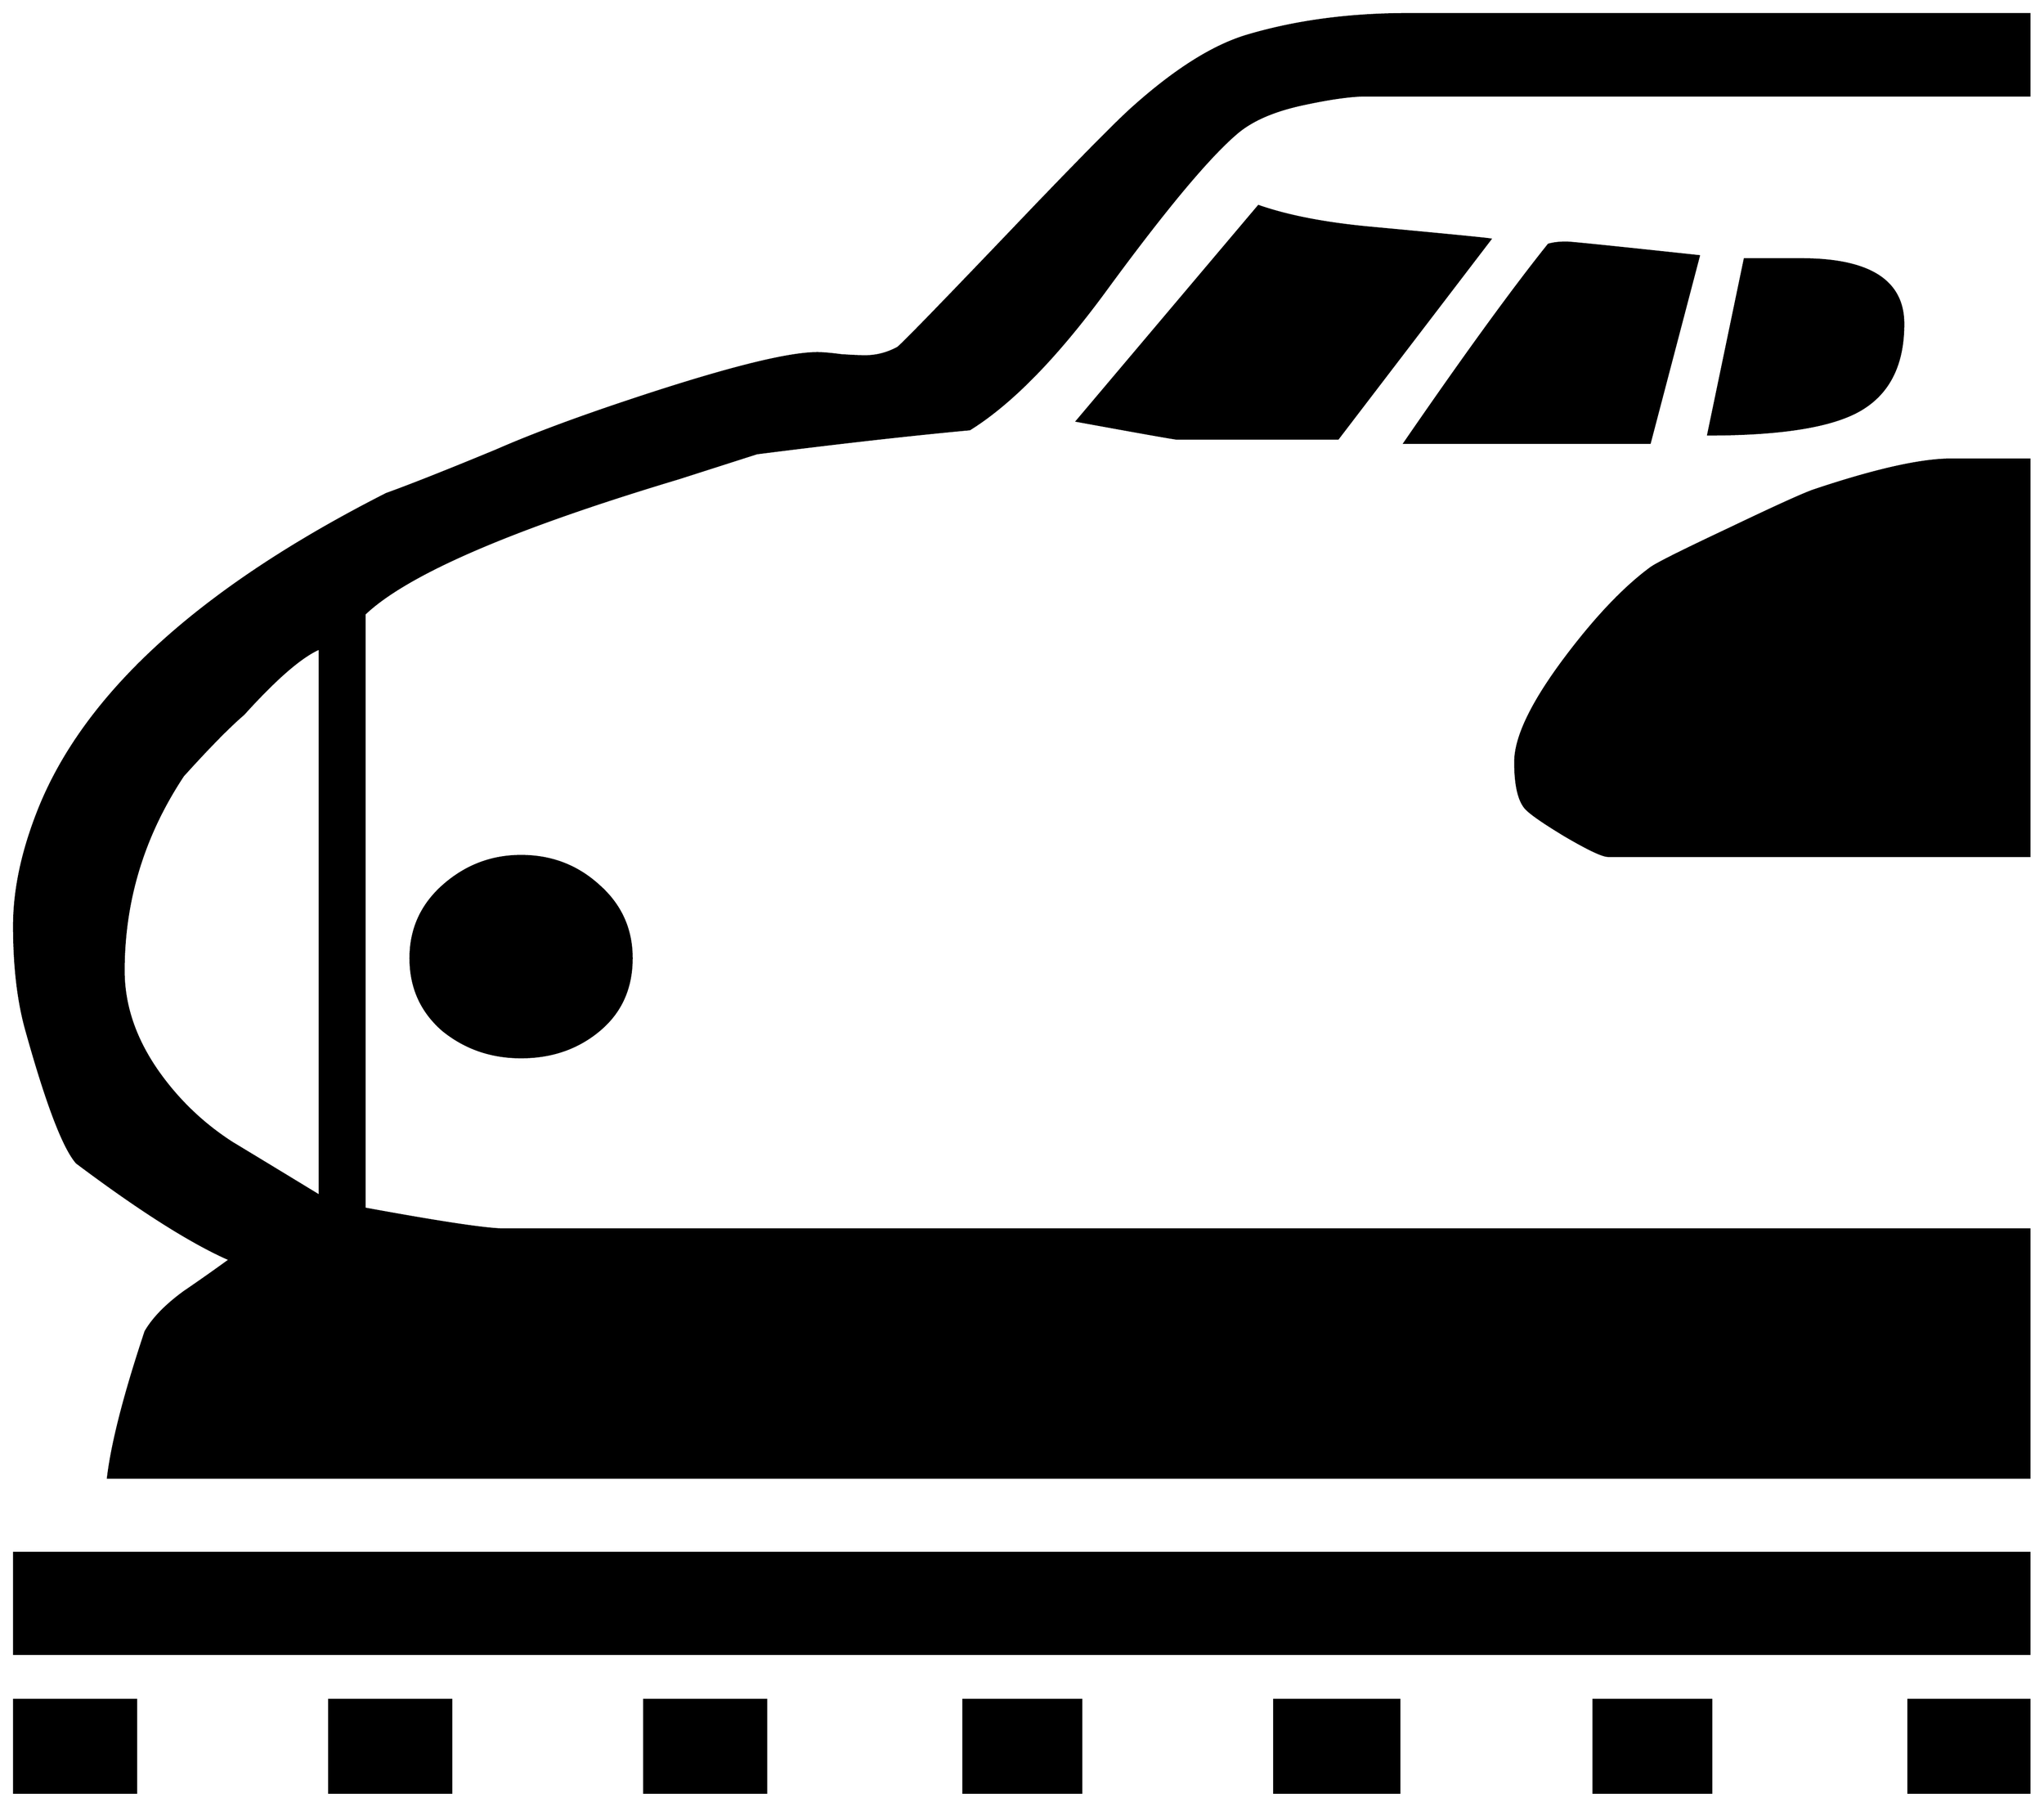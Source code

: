 


\begin{tikzpicture}[y=0.80pt, x=0.80pt, yscale=-1.0, xscale=1.0, inner sep=0pt, outer sep=0pt]
\begin{scope}[shift={(100.0,1660.0)},nonzero rule]
  \path[draw=.,fill=.,line width=1.600pt] (1893.0,-1092.0) ..
    controls (1893.0,-1050.0) and (1877.0,-1021.333) ..
    (1845.0,-1006.0) .. controls (1817.0,-992.667) and
    (1770.667,-986.0) .. (1706.0,-986.0) -- (1741.0,-1154.0) --
    (1795.0,-1154.0) .. controls (1860.333,-1154.0) and
    (1893.0,-1133.333) .. (1893.0,-1092.0) --
    cycle(1697.0,-1157.0) -- (1650.0,-978.0) -- (1415.0,-978.0)
    .. controls (1472.333,-1061.333) and (1518.333,-1124.667) ..
    (1553.0,-1168.0) .. controls (1557.667,-1169.333) and
    (1563.333,-1170.0) .. (1570.0,-1170.0) .. controls
    (1574.0,-1170.0) and (1616.333,-1165.667) .. (1697.0,-1157.0) --
    cycle(2014.0,-582.0) -- (1610.0,-582.0) .. controls
    (1604.667,-582.0) and (1590.667,-588.667) .. (1568.0,-602.0) ..
    controls (1546.0,-615.333) and (1533.333,-624.333) ..
    (1530.0,-629.0) .. controls (1524.0,-637.0) and
    (1521.0,-651.333) .. (1521.0,-672.0) .. controls
    (1521.0,-696.0) and (1537.333,-729.667) .. (1570.0,-773.0) ..
    controls (1598.667,-811.0) and (1625.667,-839.333) ..
    (1651.0,-858.0) .. controls (1656.333,-862.0) and
    (1681.667,-874.667) .. (1727.0,-896.0) .. controls
    (1773.0,-918.0) and (1800.333,-930.333) .. (1809.0,-933.0) ..
    controls (1867.0,-952.333) and (1910.333,-962.0) ..
    (1939.0,-962.0) -- (2014.0,-962.0) -- (2014.0,-582.0) --
    cycle(1497.0,-1173.0) -- (1351.0,-982.0) -- (1197.0,-982.0)
    .. controls (1195.0,-982.0) and (1163.0,-987.667) ..
    (1101.0,-999.0) -- (1275.0,-1205.0) .. controls
    (1303.667,-1195.0) and (1340.333,-1188.0) .. (1385.0,-1184.0) ..
    controls (1456.333,-1177.333) and (1493.667,-1173.667) ..
    (1497.0,-1173.0) -- cycle(2014.0,14.0) -- (172.0,14.0) ..
    controls (176.0,-19.333) and (188.0,-66.0) .. (208.0,-126.0)
    .. controls (215.333,-138.667) and (227.667,-151.333) ..
    (245.0,-164.0) .. controls (259.667,-174.0) and (274.333,-184.333)
    .. (289.0,-195.0) .. controls (252.333,-211.0) and
    (203.333,-242.0) .. (142.0,-288.0) .. controls (129.333,-302.667)
    and (113.333,-344.667) .. (94.0,-414.0) .. controls
    (86.0,-442.0) and (82.0,-475.667) .. (82.0,-515.0) .. controls
    (82.0,-549.667) and (90.0,-587.0) .. (106.0,-627.0) ..
    controls (150.667,-738.333) and (261.667,-839.0) .. (439.0,-929.0)
    .. controls (463.0,-937.667) and (498.333,-951.667) ..
    (545.0,-971.0) .. controls (583.0,-987.667) and
    (634.0,-1006.333) .. (698.0,-1027.0) .. controls
    (774.667,-1051.667) and (826.0,-1064.0) .. (852.0,-1064.0) ..
    controls (857.333,-1064.0) and (865.0,-1063.333) ..
    (875.0,-1062.0) .. controls (885.0,-1061.333) and
    (892.667,-1061.0) .. (898.0,-1061.0) .. controls
    (908.667,-1061.0) and (919.0,-1063.667) .. (929.0,-1069.0) ..
    controls (932.333,-1071.0) and (975.667,-1115.667) ..
    (1059.0,-1203.0) .. controls (1107.667,-1253.667) and
    (1139.0,-1285.333) .. (1153.0,-1298.0) .. controls
    (1193.667,-1334.667) and (1230.333,-1358.0) .. (1263.0,-1368.0) ..
    controls (1309.667,-1382.0) and (1361.333,-1389.0) ..
    (1418.0,-1389.0) -- (2014.0,-1389.0) -- (2014.0,-1311.0) --
    (1378.0,-1311.0) .. controls (1363.333,-1311.0) and
    (1342.333,-1308.0) .. (1315.0,-1302.0) .. controls
    (1288.333,-1296.0) and (1268.0,-1287.0) .. (1254.0,-1275.0) ..
    controls (1227.333,-1252.333) and (1186.333,-1203.333) ..
    (1131.0,-1128.0) .. controls (1083.0,-1062.0) and
    (1038.667,-1016.333) .. (998.0,-991.0) .. controls
    (940.667,-985.667) and (872.667,-978.0) .. (794.0,-968.0) ..
    controls (777.333,-962.667) and (752.333,-954.667) .. (719.0,-944.0)
    .. controls (559.0,-896.0) and (458.667,-852.667) ..
    (418.0,-814.0) -- (418.0,-244.0) .. controls (490.667,-230.667)
    and (535.0,-224.0) .. (551.0,-224.0) -- (2014.0,-224.0) --
    (2014.0,14.0) -- cycle(2014.0,316.0) -- (1898.0,316.0) --
    (1898.0,227.0) -- (2014.0,227.0) -- (2014.0,316.0) --
    cycle(1709.0,316.0) -- (1596.0,316.0) -- (1596.0,227.0) --
    (1709.0,227.0) -- (1709.0,316.0) -- cycle(1410.0,316.0) --
    (1290.0,316.0) -- (1290.0,227.0) -- (1410.0,227.0) --
    (1410.0,316.0) -- cycle(674.0,-484.0) .. controls
    (674.0,-455.333) and (663.667,-432.333) .. (643.0,-415.0) ..
    controls (622.333,-397.667) and (597.333,-389.0) .. (568.0,-389.0)
    .. controls (539.333,-389.0) and (514.333,-397.667) ..
    (493.0,-415.0) .. controls (472.333,-433.0) and (462.0,-456.0)
    .. (462.0,-484.0) .. controls (462.0,-512.0) and
    (472.667,-535.333) .. (494.0,-554.0) .. controls (515.333,-572.667)
    and (540.0,-582.0) .. (568.0,-582.0) .. controls
    (596.667,-582.0) and (621.333,-572.667) .. (642.0,-554.0) ..
    controls (663.333,-535.333) and (674.0,-512.0) .. (674.0,-484.0)
    -- cycle(2014.0,183.0) -- (82.0,183.0) -- (82.0,86.0) --
    (2014.0,86.0) -- (2014.0,183.0) -- cycle(1105.0,316.0) --
    (992.0,316.0) -- (992.0,227.0) -- (1105.0,227.0) --
    (1105.0,316.0) -- cycle(803.0,316.0) -- (686.0,316.0) --
    (686.0,227.0) -- (803.0,227.0) -- (803.0,316.0) --
    cycle(501.0,316.0) -- (384.0,316.0) -- (384.0,227.0) --
    (501.0,227.0) -- (501.0,316.0) -- cycle(199.0,316.0) --
    (82.0,316.0) -- (82.0,227.0) -- (199.0,227.0) --
    (199.0,316.0) -- cycle(375.0,-256.0) -- (375.0,-781.0) ..
    controls (357.667,-773.667) and (333.333,-752.667) .. (302.0,-718.0)
    .. controls (288.0,-706.0) and (268.667,-686.333) ..
    (244.0,-659.0) .. controls (206.0,-601.667) and (187.0,-539.333)
    .. (187.0,-472.0) .. controls (187.0,-438.667) and
    (198.0,-406.333) .. (220.0,-375.0) .. controls (239.333,-347.667)
    and (263.0,-325.0) .. (291.0,-307.0) .. controls
    (319.667,-289.667) and (347.667,-272.667) .. (375.0,-256.0) --
    cycle;
\end{scope}

\end{tikzpicture}

